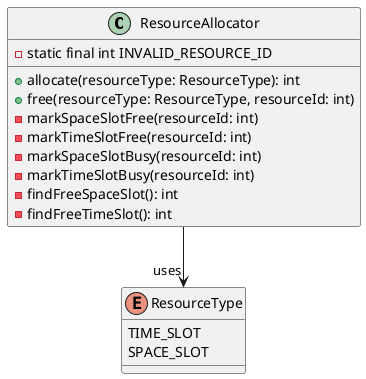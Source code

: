 @startuml

class ResourceAllocator {
    - static final int INVALID_RESOURCE_ID
    + allocate(resourceType: ResourceType): int
    + free(resourceType: ResourceType, resourceId: int)
    - markSpaceSlotFree(resourceId: int)
    - markTimeSlotFree(resourceId: int)
    - markSpaceSlotBusy(resourceId: int)
    - markTimeSlotBusy(resourceId: int)
    - findFreeSpaceSlot(): int
    - findFreeTimeSlot(): int
}

enum ResourceType {
    TIME_SLOT
    SPACE_SLOT
}

ResourceAllocator -->  " uses" ResourceType

@enduml
